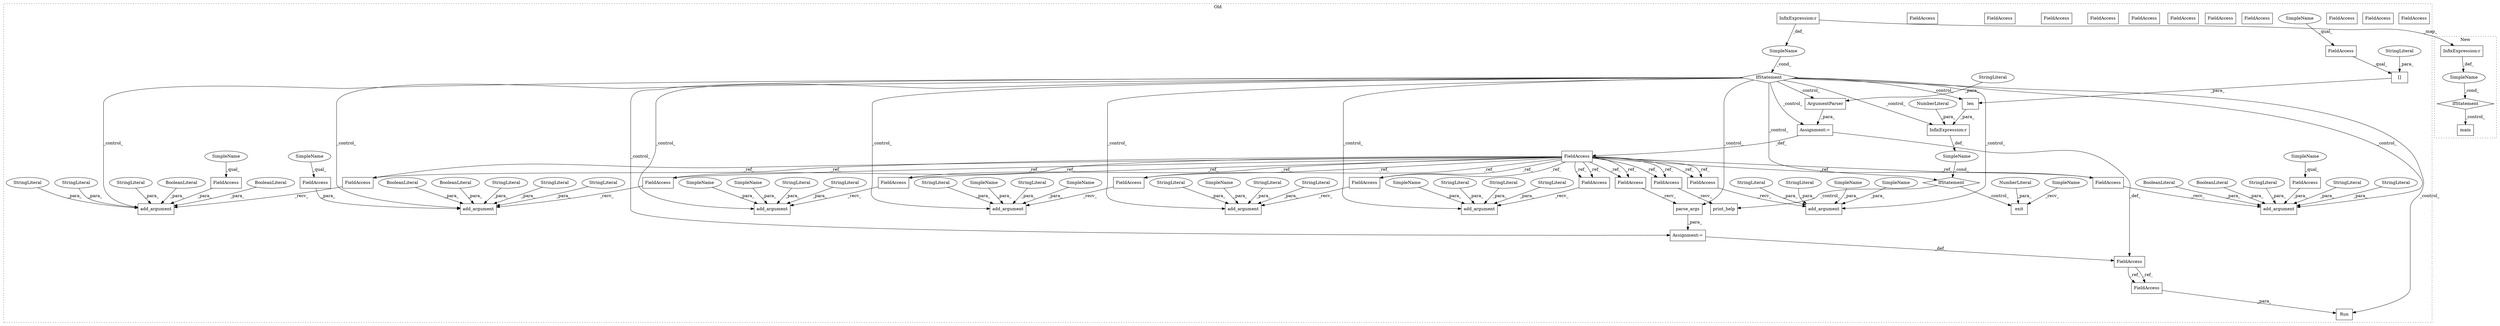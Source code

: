 digraph G {
subgraph cluster0 {
1 [label="ArgumentParser" a="32" s="6576,6628" l="15,1" shape="box"];
3 [label="Assignment:=" a="7" s="7455" l="1" shape="box"];
4 [label="Assignment:=" a="7" s="6566" l="1" shape="box"];
5 [label="add_argument" a="32" s="7334,7442" l="13,1" shape="box"];
6 [label="StringLiteral" a="45" s="7347" l="8" shape="ellipse"];
7 [label="StringLiteral" a="45" s="7386" l="56" shape="ellipse"];
8 [label="add_argument" a="32" s="6790,6851" l="13,1" shape="box"];
9 [label="StringLiteral" a="45" s="7371" l="3" shape="ellipse"];
10 [label="StringLiteral" a="45" s="6837" l="14" shape="ellipse"];
11 [label="FieldAccess" a="22" s="6560" l="6" shape="box"];
12 [label="FieldAccess" a="22" s="7327" l="6" shape="box"];
13 [label="FieldAccess" a="22" s="7456" l="6" shape="box"];
14 [label="FieldAccess" a="22" s="6783" l="6" shape="box"];
15 [label="IfStatement" a="25" s="6524,6550" l="4,2" shape="diamond"];
16 [label="SimpleName" a="42" s="" l="" shape="ellipse"];
18 [label="InfixExpression:r" a="27" s="6536" l="4" shape="box"];
19 [label="parse_args" a="32" s="7463" l="12" shape="box"];
20 [label="FieldAccess" a="22" s="7451" l="4" shape="box"];
21 [label="FieldAccess" a="22" s="7596" l="4" shape="box"];
24 [label="FieldAccess" a="22" s="7536" l="6" shape="box"];
25 [label="StringLiteral" a="45" s="6591" l="37" shape="ellipse"];
26 [label="exit" a="32" s="7569,7575" l="5,1" shape="box"];
27 [label="NumberLiteral" a="34" s="7574" l="1" shape="ellipse"];
28 [label="SimpleName" a="42" s="" l="" shape="ellipse"];
29 [label="print_help" a="32" s="7543" l="12" shape="box"];
30 [label="InfixExpression:r" a="27" s="7519" l="4" shape="box"];
31 [label="NumberLiteral" a="34" s="7523" l="1" shape="ellipse"];
32 [label="FieldAccess" a="22" s="7491" l="8" shape="box"];
33 [label="[]" a="2" s="7491,7517" l="9,1" shape="box"];
34 [label="len" a="32" s="7487,7518" l="4,1" shape="box"];
35 [label="IfStatement" a="25" s="7483,7524" l="4,2" shape="diamond"];
36 [label="StringLiteral" a="45" s="7500" l="17" shape="ellipse"];
37 [label="add_argument" a="32" s="6644,6774" l="13,1" shape="box"];
38 [label="FieldAccess" a="22" s="6637" l="6" shape="box"];
39 [label="add_argument" a="32" s="6867,6937" l="13,1" shape="box"];
40 [label="FieldAccess" a="22" s="6946" l="6" shape="box"];
41 [label="add_argument" a="32" s="6953,7044" l="13,1" shape="box"];
42 [label="FieldAccess" a="22" s="6860" l="6" shape="box"];
43 [label="StringLiteral" a="45" s="6989" l="55" shape="ellipse"];
44 [label="StringLiteral" a="45" s="6898" l="11" shape="ellipse"];
45 [label="StringLiteral" a="45" s="6680" l="94" shape="ellipse"];
46 [label="StringLiteral" a="45" s="6966" l="10" shape="ellipse"];
47 [label="StringLiteral" a="45" s="6880" l="10" shape="ellipse"];
48 [label="StringLiteral" a="45" s="6803" l="13" shape="ellipse"];
49 [label="Run" a="32" s="7592,7600" l="4,1" shape="box"];
50 [label="add_argument" a="32" s="7060,7131" l="13,1" shape="box"];
51 [label="FieldAccess" a="22" s="7053" l="6" shape="box"];
52 [label="FieldAccess" a="22" s="7356" l="14" shape="box"];
53 [label="BooleanLiteral" a="9" s="7380" l="5" shape="ellipse"];
54 [label="BooleanLiteral" a="9" s="7375" l="4" shape="ellipse"];
55 [label="StringLiteral" a="45" s="6910" l="27" shape="ellipse"];
56 [label="StringLiteral" a="45" s="7073" l="13" shape="ellipse"];
57 [label="StringLiteral" a="45" s="6824" l="12" shape="ellipse"];
58 [label="StringLiteral" a="45" s="6657" l="10" shape="ellipse"];
59 [label="StringLiteral" a="45" s="7099" l="32" shape="ellipse"];
60 [label="add_argument" a="32" s="7240,7318" l="13,1" shape="box"];
61 [label="FieldAccess" a="22" s="7260" l="14" shape="box"];
62 [label="add_argument" a="32" s="7147,7224" l="13,1" shape="box"];
63 [label="FieldAccess" a="22" s="7140" l="6" shape="box"];
64 [label="FieldAccess" a="22" s="7233" l="6" shape="box"];
65 [label="FieldAccess" a="22" s="7167" l="14" shape="box"];
66 [label="BooleanLiteral" a="9" s="7284" l="5" shape="ellipse"];
67 [label="BooleanLiteral" a="9" s="7186" l="4" shape="ellipse"];
68 [label="BooleanLiteral" a="9" s="7191" l="4" shape="ellipse"];
69 [label="BooleanLiteral" a="9" s="7279" l="4" shape="ellipse"];
70 [label="StringLiteral" a="45" s="7182" l="3" shape="ellipse"];
71 [label="StringLiteral" a="45" s="7290" l="28" shape="ellipse"];
72 [label="StringLiteral" a="45" s="7253" l="6" shape="ellipse"];
73 [label="StringLiteral" a="45" s="7196" l="28" shape="ellipse"];
74 [label="StringLiteral" a="45" s="7160" l="6" shape="ellipse"];
75 [label="StringLiteral" a="45" s="7275" l="3" shape="ellipse"];
76 [label="SimpleName" a="42" s="7087" l="6" shape="ellipse"];
77 [label="SimpleName" a="42" s="6977" l="6" shape="ellipse"];
78 [label="SimpleName" a="42" s="6891" l="6" shape="ellipse"];
79 [label="SimpleName" a="42" s="6668" l="6" shape="ellipse"];
80 [label="SimpleName" a="42" s="6817" l="6" shape="ellipse"];
81 [label="SimpleName" a="42" s="7491" l="3" shape="ellipse"];
82 [label="SimpleName" a="42" s="7565" l="3" shape="ellipse"];
83 [label="FieldAccess" a="22" s="7053" l="6" shape="box"];
84 [label="FieldAccess" a="22" s="6783" l="6" shape="box"];
85 [label="FieldAccess" a="22" s="7456" l="6" shape="box"];
86 [label="FieldAccess" a="22" s="6860" l="6" shape="box"];
87 [label="FieldAccess" a="22" s="7536" l="6" shape="box"];
88 [label="FieldAccess" a="22" s="6637" l="6" shape="box"];
89 [label="FieldAccess" a="22" s="6946" l="6" shape="box"];
90 [label="FieldAccess" a="22" s="7233" l="6" shape="box"];
91 [label="FieldAccess" a="22" s="7140" l="6" shape="box"];
92 [label="FieldAccess" a="22" s="7327" l="6" shape="box"];
93 [label="SimpleName" a="42" s="7260" l="5" shape="ellipse"];
94 [label="SimpleName" a="42" s="7167" l="5" shape="ellipse"];
95 [label="SimpleName" a="42" s="7356" l="5" shape="ellipse"];
96 [label="SimpleName" a="42" s="7094" l="4" shape="ellipse"];
97 [label="SimpleName" a="42" s="6675" l="4" shape="ellipse"];
98 [label="SimpleName" a="42" s="6984" l="4" shape="ellipse"];
99 [label="FieldAccess" a="22" s="7596" l="4" shape="box"];
label = "Old";
style="dotted";
}
subgraph cluster1 {
2 [label="IfStatement" a="25" s="7679,7705" l="4,2" shape="diamond"];
17 [label="InfixExpression:r" a="27" s="7691" l="4" shape="box"];
22 [label="main" a="32" s="7715" l="6" shape="box"];
23 [label="SimpleName" a="42" s="" l="" shape="ellipse"];
label = "New";
style="dotted";
}
1 -> 4 [label="_para_"];
2 -> 22 [label="_control_"];
3 -> 20 [label="_def_"];
4 -> 20 [label="_def_"];
4 -> 11 [label="_def_"];
6 -> 5 [label="_para_"];
7 -> 5 [label="_para_"];
9 -> 5 [label="_para_"];
10 -> 8 [label="_para_"];
11 -> 83 [label="_ref_"];
11 -> 89 [label="_ref_"];
11 -> 92 [label="_ref_"];
11 -> 89 [label="_ref_"];
11 -> 91 [label="_ref_"];
11 -> 84 [label="_ref_"];
11 -> 92 [label="_ref_"];
11 -> 86 [label="_ref_"];
11 -> 85 [label="_ref_"];
11 -> 88 [label="_ref_"];
11 -> 86 [label="_ref_"];
11 -> 85 [label="_ref_"];
11 -> 83 [label="_ref_"];
11 -> 90 [label="_ref_"];
11 -> 87 [label="_ref_"];
11 -> 87 [label="_ref_"];
11 -> 90 [label="_ref_"];
11 -> 84 [label="_ref_"];
11 -> 88 [label="_ref_"];
11 -> 91 [label="_ref_"];
15 -> 39 [label="_control_"];
15 -> 62 [label="_control_"];
15 -> 35 [label="_control_"];
15 -> 60 [label="_control_"];
15 -> 41 [label="_control_"];
15 -> 37 [label="_control_"];
15 -> 50 [label="_control_"];
15 -> 1 [label="_control_"];
15 -> 8 [label="_control_"];
15 -> 49 [label="_control_"];
15 -> 19 [label="_control_"];
15 -> 30 [label="_control_"];
15 -> 34 [label="_control_"];
15 -> 4 [label="_control_"];
15 -> 3 [label="_control_"];
15 -> 5 [label="_control_"];
16 -> 15 [label="_cond_"];
17 -> 23 [label="_def_"];
18 -> 17 [label="_map_"];
18 -> 16 [label="_def_"];
19 -> 3 [label="_para_"];
20 -> 99 [label="_ref_"];
20 -> 99 [label="_ref_"];
23 -> 2 [label="_cond_"];
25 -> 1 [label="_para_"];
27 -> 26 [label="_para_"];
28 -> 35 [label="_cond_"];
30 -> 28 [label="_def_"];
31 -> 30 [label="_para_"];
32 -> 33 [label="_qual_"];
33 -> 34 [label="_para_"];
34 -> 30 [label="_para_"];
35 -> 26 [label="_control_"];
35 -> 29 [label="_control_"];
36 -> 33 [label="_para_"];
43 -> 41 [label="_para_"];
44 -> 39 [label="_para_"];
45 -> 37 [label="_para_"];
46 -> 41 [label="_para_"];
47 -> 39 [label="_para_"];
48 -> 8 [label="_para_"];
52 -> 5 [label="_para_"];
53 -> 5 [label="_para_"];
54 -> 5 [label="_para_"];
55 -> 39 [label="_para_"];
56 -> 50 [label="_para_"];
57 -> 8 [label="_para_"];
58 -> 37 [label="_para_"];
59 -> 50 [label="_para_"];
61 -> 60 [label="_para_"];
65 -> 62 [label="_para_"];
66 -> 60 [label="_para_"];
67 -> 62 [label="_para_"];
68 -> 62 [label="_para_"];
69 -> 60 [label="_para_"];
70 -> 62 [label="_para_"];
71 -> 60 [label="_para_"];
72 -> 60 [label="_para_"];
73 -> 62 [label="_para_"];
74 -> 62 [label="_para_"];
75 -> 60 [label="_para_"];
76 -> 50 [label="_para_"];
77 -> 41 [label="_para_"];
78 -> 39 [label="_para_"];
79 -> 37 [label="_para_"];
80 -> 8 [label="_para_"];
81 -> 32 [label="_qual_"];
82 -> 26 [label="_recv_"];
83 -> 50 [label="_recv_"];
84 -> 8 [label="_recv_"];
85 -> 19 [label="_recv_"];
86 -> 39 [label="_recv_"];
87 -> 29 [label="_recv_"];
88 -> 37 [label="_recv_"];
89 -> 41 [label="_recv_"];
90 -> 60 [label="_recv_"];
91 -> 62 [label="_recv_"];
92 -> 5 [label="_recv_"];
93 -> 61 [label="_qual_"];
94 -> 65 [label="_qual_"];
95 -> 52 [label="_qual_"];
96 -> 50 [label="_para_"];
97 -> 37 [label="_para_"];
98 -> 41 [label="_para_"];
99 -> 49 [label="_para_"];
}
